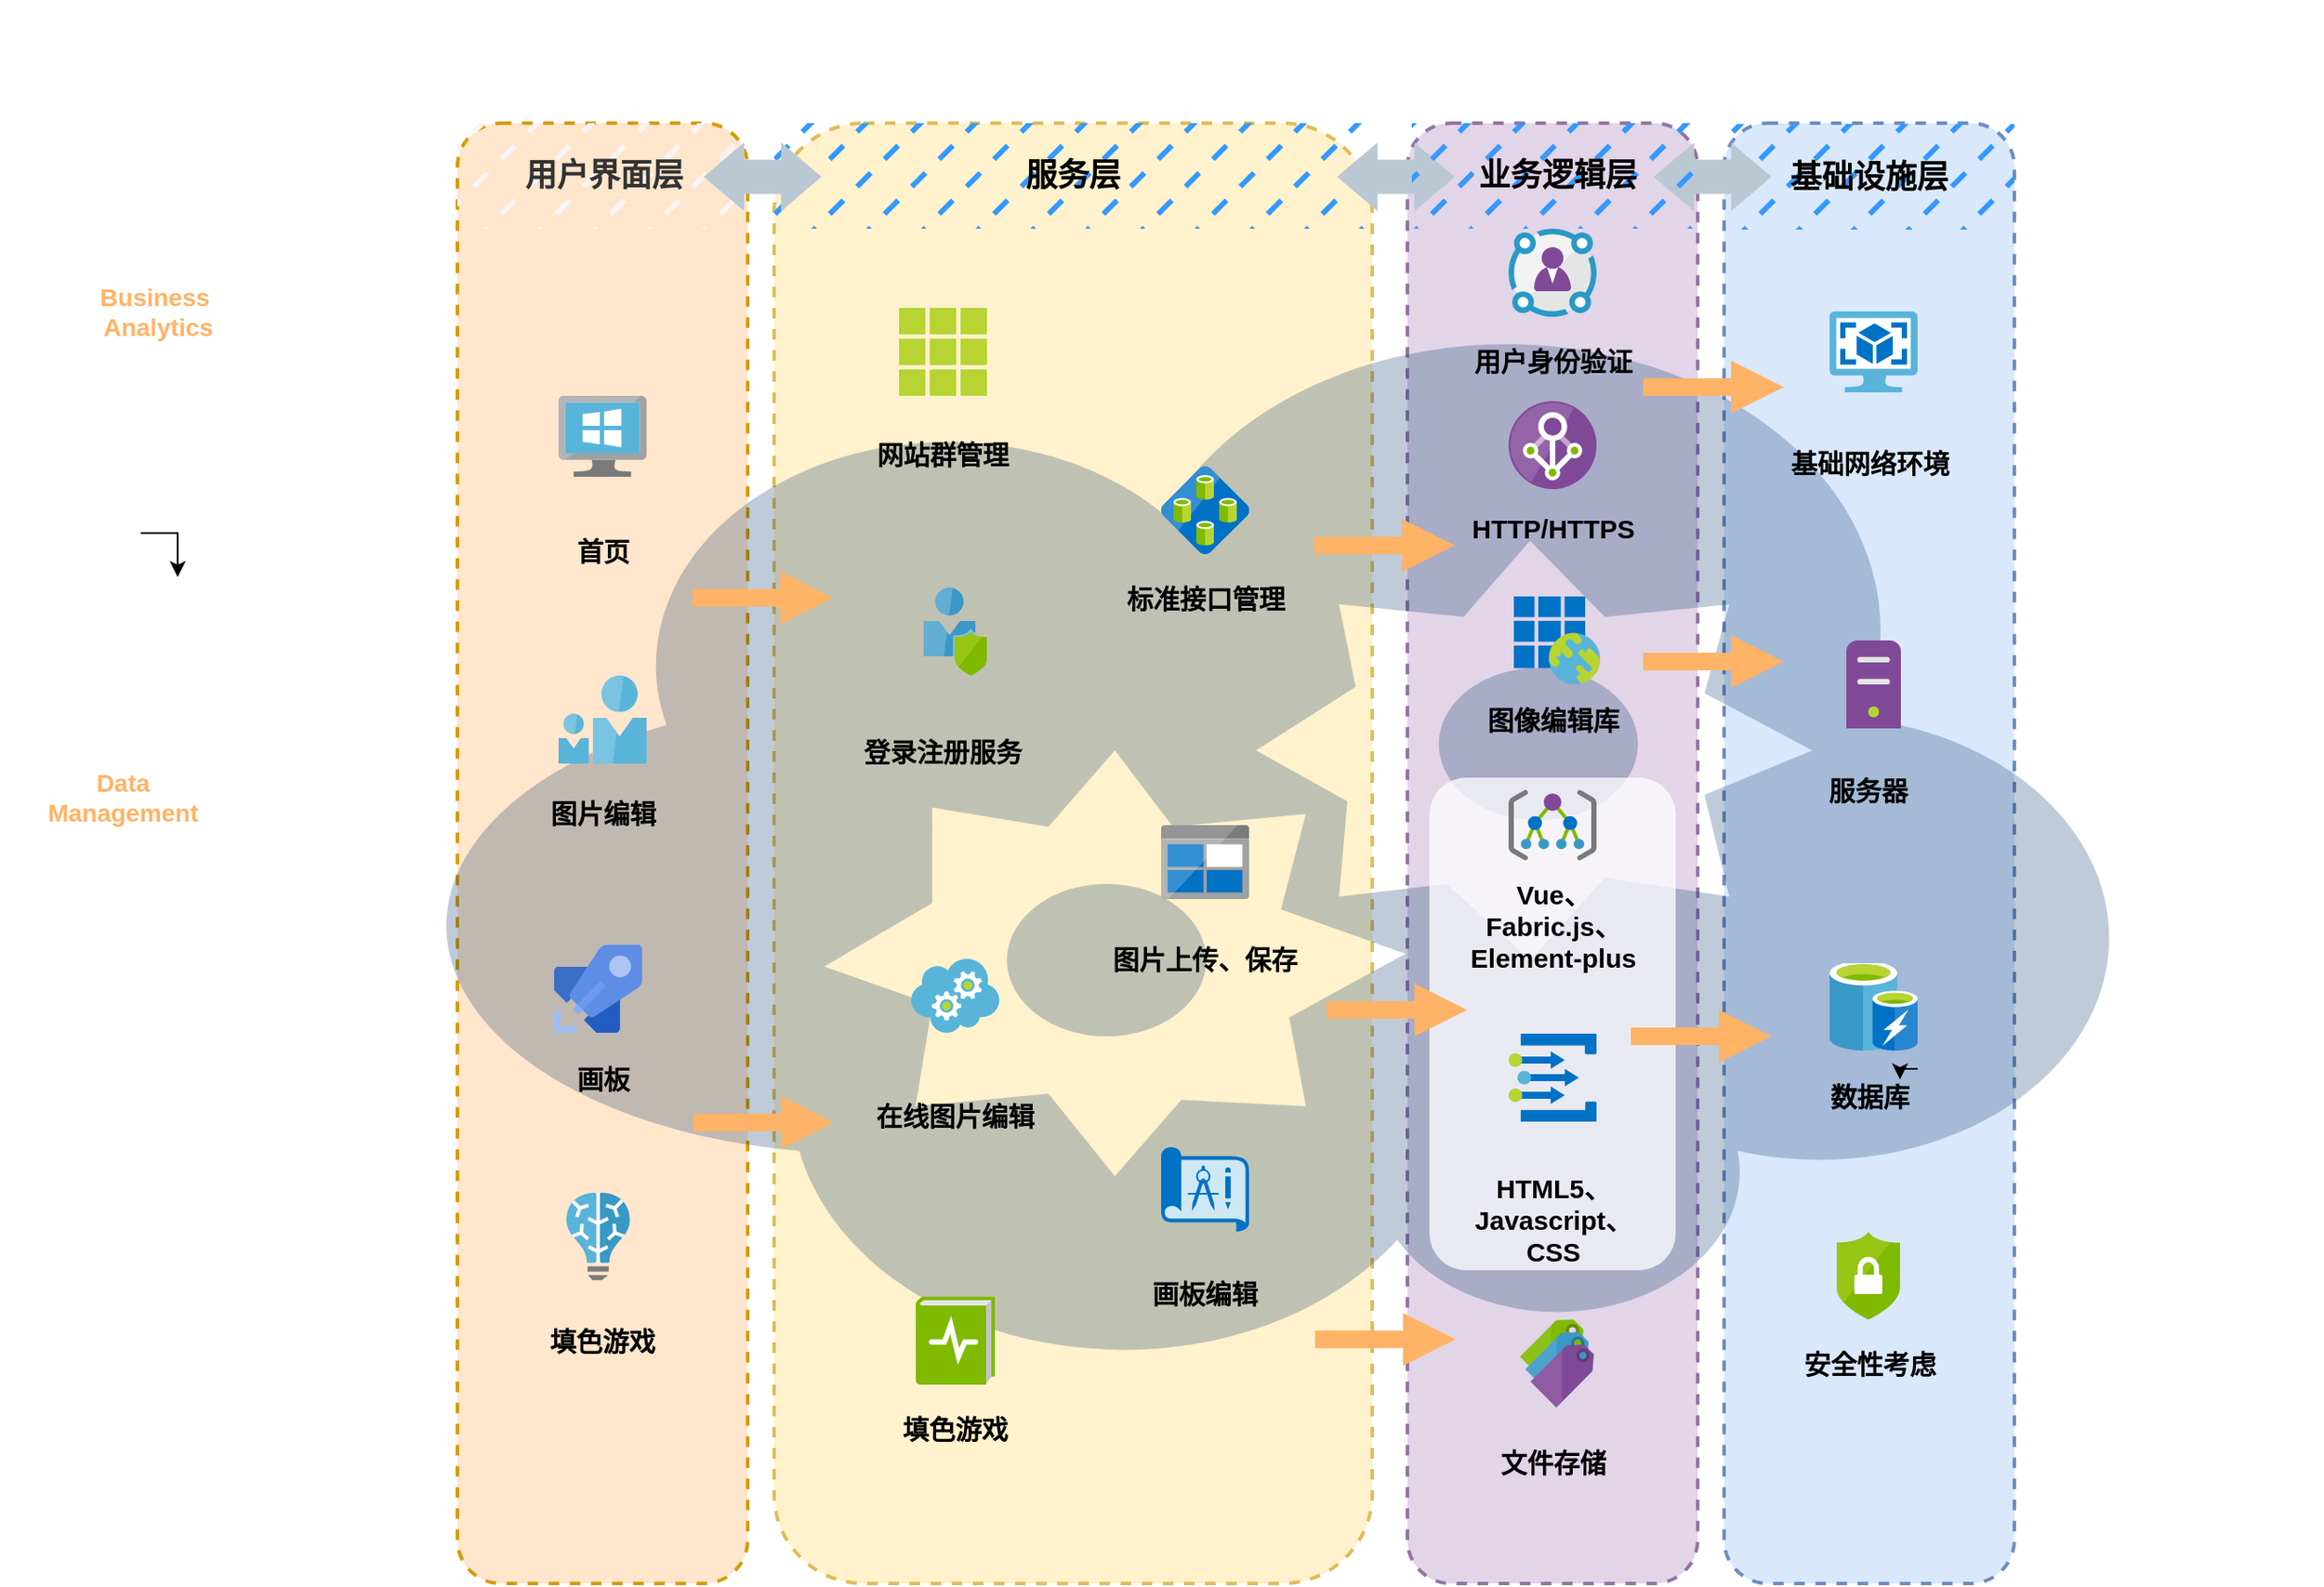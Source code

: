 <mxfile version="22.1.5" type="github">
  <diagram id="6a731a19-8d31-9384-78a2-239565b7b9f0" name="Page-1">
    <mxGraphModel dx="2646" dy="995" grid="1" gridSize="10" guides="1" tooltips="1" connect="1" arrows="1" fold="1" page="1" pageScale="1" pageWidth="1169" pageHeight="827" background="#ffffff" math="0" shadow="0">
      <root>
        <mxCell id="0" />
        <mxCell id="1" parent="0" />
        <mxCell id="2019" value="" style="rounded=1;whiteSpace=wrap;html=1;dashed=1;strokeColor=#d79b00;strokeWidth=2;fillColor=#ffe6cc;fontFamily=Verdana;fontSize=12;" parent="1" vertex="1">
          <mxGeometry x="40" y="120" width="165" height="830" as="geometry" />
        </mxCell>
        <mxCell id="2020" value="" style="rounded=1;whiteSpace=wrap;html=1;dashed=1;strokeColor=#dfbd58;strokeWidth=2;fillColor=#fff2cc;fontFamily=Verdana;fontSize=12;gradientColor=none;" parent="1" vertex="1">
          <mxGeometry x="220" y="120" width="340" height="830" as="geometry" />
        </mxCell>
        <mxCell id="2022" value="" style="rounded=1;whiteSpace=wrap;html=1;dashed=1;strokeColor=#9673a6;strokeWidth=2;fillColor=#e1d5e7;fontFamily=Verdana;fontSize=12;" parent="1" vertex="1">
          <mxGeometry x="580" y="120" width="165" height="830" as="geometry" />
        </mxCell>
        <mxCell id="2023" value="" style="rounded=1;whiteSpace=wrap;html=1;dashed=1;strokeColor=#6c8ebf;strokeWidth=2;fillColor=#dae8fc;fontFamily=Verdana;fontSize=12;" parent="1" vertex="1">
          <mxGeometry x="760" y="120" width="165" height="830" as="geometry" />
        </mxCell>
        <mxCell id="2025" value="用户界面层" style="html=1;dashed=1;strokeWidth=2;fontFamily=Helvetica;fontSize=18;fontStyle=1;fillColor=#f5f5f5;fontColor=#333333;strokeColor=none;fillStyle=dashed;" parent="1" vertex="1">
          <mxGeometry x="40" y="120" width="165" height="60" as="geometry" />
        </mxCell>
        <mxCell id="2026" value="服务层" style="whiteSpace=wrap;html=1;dashed=1;strokeColor=none;strokeWidth=2;fillColor=#3399FF;fontFamily=Helvetica;fontSize=18;fontColor=#000000;fontStyle=1;fillStyle=dashed;" parent="1" vertex="1">
          <mxGeometry x="220" y="120" width="340" height="60" as="geometry" />
        </mxCell>
        <mxCell id="2028" value="&lt;font&gt;基础设施层&lt;br&gt;&lt;/font&gt;" style="whiteSpace=wrap;html=1;dashed=1;strokeColor=none;strokeWidth=2;fillColor=#3399FF;fontFamily=Helvetica;fontSize=18;fontColor=#000000;fontStyle=1;fillStyle=dashed;" parent="1" vertex="1">
          <mxGeometry x="760" y="120.5" width="165" height="60" as="geometry" />
        </mxCell>
        <mxCell id="2031" value="" style="shape=mxgraph.arrows.two_way_arrow_horizontal;html=1;verticalLabelPosition=bottom;verticalAlign=top;strokeWidth=2;dashed=1;fontFamily=Verdana;fontSize=12;fillColor=#bac8d3;strokeColor=none;" parent="1" vertex="1">
          <mxGeometry x="180" y="131" width="67" height="39" as="geometry" />
        </mxCell>
        <mxCell id="2033" value="" style="shape=mxgraph.arrows.two_way_arrow_horizontal;html=1;verticalLabelPosition=bottom;verticalAlign=top;strokeWidth=2;strokeColor=none;dashed=1;fillColor=#bac8d3;fontFamily=Verdana;fontSize=12;" parent="1" vertex="1">
          <mxGeometry x="540" y="131" width="67" height="39" as="geometry" />
        </mxCell>
        <mxCell id="2034" value="" style="shape=mxgraph.arrows.two_way_arrow_horizontal;html=1;verticalLabelPosition=bottom;verticalAlign=top;strokeWidth=2;strokeColor=none;dashed=1;fillColor=#bac8d3;fontFamily=Verdana;fontSize=12;" parent="1" vertex="1">
          <mxGeometry x="720" y="131" width="67" height="39" as="geometry" />
        </mxCell>
        <mxCell id="2036" value="" style="verticalLabelPosition=bottom;html=1;verticalAlign=top;strokeColor=none;fillColor=#003366;shape=mxgraph.azure.cloud_service;dashed=1;fontFamily=Helvetica;fontSize=18;fontColor=#FFFFFF;opacity=25" parent="1" vertex="1">
          <mxGeometry x="20" y="225.5" width="970" height="600" as="geometry" />
        </mxCell>
        <mxCell id="2047" value="图片编辑网页系统架构图" style="text;html=1;strokeColor=none;fillColor=none;align=center;verticalAlign=middle;whiteSpace=wrap;overflow=hidden;dashed=1;fontSize=36;fontColor=#FFFFFF;fontFamily=Helvetica;fontStyle=1" parent="1" vertex="1">
          <mxGeometry x="40" y="50" width="1060" height="50" as="geometry" />
        </mxCell>
        <mxCell id="2048" value="Business&amp;nbsp;&lt;div&gt;Analytics&lt;/div&gt;" style="rounded=1;whiteSpace=wrap;html=1;dashed=1;strokeColor=none;strokeWidth=2;fillColor=#FFFFFF;fontFamily=Helvetica;fontSize=14;fontColor=#FFB366;opacity=75;verticalAlign=top;fontStyle=1" parent="1" vertex="1">
          <mxGeometry x="-200" y="204" width="140" height="260" as="geometry" />
        </mxCell>
        <mxCell id="2049" value="Data&lt;div&gt;Management&lt;/div&gt;" style="rounded=1;whiteSpace=wrap;html=1;dashed=1;strokeColor=none;strokeWidth=2;fillColor=#FFFFFF;fontFamily=Helvetica;fontSize=14;fontColor=#FFB366;opacity=75;verticalAlign=top;fontStyle=1" parent="1" vertex="1">
          <mxGeometry x="-220" y="480" width="140" height="320" as="geometry" />
        </mxCell>
        <mxCell id="2055" value="" style="rounded=1;whiteSpace=wrap;html=1;dashed=1;strokeColor=none;strokeWidth=2;fillColor=#FFFFFF;fontFamily=Helvetica;fontSize=14;fontColor=#FFB366;opacity=75;verticalAlign=top;fontStyle=1" parent="1" vertex="1">
          <mxGeometry x="592.5" y="492" width="140" height="280" as="geometry" />
        </mxCell>
        <mxCell id="2075" value="" style="arrow;html=1;endArrow=block;endFill=1;strokeColor=none;strokeWidth=4;fontFamily=Helvetica;fontSize=36;fontColor=#FFB366;fillColor=#FFB366;" parent="1" edge="1">
          <mxGeometry width="100" height="100" relative="1" as="geometry">
            <mxPoint x="173.5" y="389.75" as="sourcePoint" />
            <mxPoint x="253.5" y="389.75" as="targetPoint" />
            <Array as="points">
              <mxPoint x="226.5" y="416.75" />
            </Array>
          </mxGeometry>
        </mxCell>
        <mxCell id="2076" value="" style="arrow;html=1;endArrow=block;endFill=1;strokeColor=none;strokeWidth=4;fontFamily=Helvetica;fontSize=36;fontColor=#FFB366;fillColor=#FFB366;opacity=100" parent="1" edge="1">
          <mxGeometry width="100" height="100" relative="1" as="geometry">
            <mxPoint x="527.5" y="811.23" as="sourcePoint" />
            <mxPoint x="607.5" y="811.23" as="targetPoint" />
          </mxGeometry>
        </mxCell>
        <mxCell id="2077" value="" style="arrow;html=1;endArrow=block;endFill=1;strokeColor=none;strokeWidth=4;fontFamily=Helvetica;fontSize=36;fontColor=#FFB366;fillColor=#FFB366;" parent="1" edge="1">
          <mxGeometry width="100" height="100" relative="1" as="geometry">
            <mxPoint x="527" y="360" as="sourcePoint" />
            <mxPoint x="607" y="360" as="targetPoint" />
          </mxGeometry>
        </mxCell>
        <mxCell id="2078" value="" style="arrow;html=1;endArrow=block;endFill=1;strokeColor=none;strokeWidth=4;fontFamily=Helvetica;fontSize=36;fontColor=#FFB366;fillColor=#FFB366;" parent="1" edge="1">
          <mxGeometry width="100" height="100" relative="1" as="geometry">
            <mxPoint x="714" y="426" as="sourcePoint" />
            <mxPoint x="794" y="426" as="targetPoint" />
          </mxGeometry>
        </mxCell>
        <mxCell id="2079" value="" style="arrow;html=1;endArrow=block;endFill=1;strokeColor=none;strokeWidth=4;fontFamily=Helvetica;fontSize=36;fontColor=#FFB366;fillColor=#FFB366;" parent="1" edge="1">
          <mxGeometry width="100" height="100" relative="1" as="geometry">
            <mxPoint x="714" y="270" as="sourcePoint" />
            <mxPoint x="794" y="270" as="targetPoint" />
          </mxGeometry>
        </mxCell>
        <mxCell id="2082" value="" style="arrow;html=1;endArrow=block;endFill=1;strokeColor=none;strokeWidth=4;fontFamily=Helvetica;fontSize=36;fontColor=#FFB366;fillColor=#FFB366;" parent="1" edge="1">
          <mxGeometry width="100" height="100" relative="1" as="geometry">
            <mxPoint x="707" y="639" as="sourcePoint" />
            <mxPoint x="787" y="639" as="targetPoint" />
          </mxGeometry>
        </mxCell>
        <mxCell id="2083" value="" style="arrow;html=1;endArrow=block;endFill=1;strokeColor=none;strokeWidth=4;fontFamily=Helvetica;fontSize=36;fontColor=#FFB366;fillColor=#FFB366;" parent="1" edge="1">
          <mxGeometry width="100" height="100" relative="1" as="geometry">
            <mxPoint x="534" y="624" as="sourcePoint" />
            <mxPoint x="614" y="624" as="targetPoint" />
          </mxGeometry>
        </mxCell>
        <mxCell id="2085" value="" style="arrow;html=1;endArrow=block;endFill=1;strokeColor=none;strokeWidth=4;fontFamily=Helvetica;fontSize=36;fontColor=#FFB366;fillColor=#FFB366;" parent="1" edge="1">
          <mxGeometry width="100" height="100" relative="1" as="geometry">
            <mxPoint x="174" y="688" as="sourcePoint" />
            <mxPoint x="254" y="688" as="targetPoint" />
          </mxGeometry>
        </mxCell>
        <mxCell id="R0gJPb8_KW4znSFNueRb-2094" value="" style="image;sketch=0;aspect=fixed;html=1;points=[];align=center;fontSize=12;image=img/lib/mscae/VirtualMachineWindows.svg;fontStyle=0" vertex="1" parent="1">
          <mxGeometry x="97.5" y="275" width="50" height="46" as="geometry" />
        </mxCell>
        <mxCell id="R0gJPb8_KW4znSFNueRb-2097" value="" style="image;sketch=0;aspect=fixed;html=1;points=[];align=center;fontSize=12;image=img/lib/mscae/Two_User_Icon.svg;" vertex="1" parent="1">
          <mxGeometry x="97.5" y="434" width="50" height="50" as="geometry" />
        </mxCell>
        <mxCell id="R0gJPb8_KW4znSFNueRb-2098" value="" style="image;sketch=0;aspect=fixed;html=1;points=[];align=center;fontSize=12;image=img/lib/mscae/Azure_Pipelines.svg;" vertex="1" parent="1">
          <mxGeometry x="95" y="587" width="50" height="50" as="geometry" />
        </mxCell>
        <mxCell id="R0gJPb8_KW4znSFNueRb-2099" value="" style="image;sketch=0;aspect=fixed;html=1;points=[];align=center;fontSize=12;image=img/lib/mscae/Batch_AI.svg;" vertex="1" parent="1">
          <mxGeometry x="102" y="727.75" width="36" height="50" as="geometry" />
        </mxCell>
        <mxCell id="R0gJPb8_KW4znSFNueRb-2100" value="&lt;h3 style=&quot;font-size: 15px;&quot;&gt;首页&lt;/h3&gt;" style="text;strokeColor=none;align=center;fillColor=none;html=1;verticalAlign=middle;whiteSpace=wrap;rounded=0;" vertex="1" parent="1">
          <mxGeometry x="92.5" y="348" width="60" height="30" as="geometry" />
        </mxCell>
        <mxCell id="R0gJPb8_KW4znSFNueRb-2101" value="&lt;h3 style=&quot;font-size: 15px;&quot;&gt;图片编辑&lt;/h3&gt;" style="text;strokeColor=none;align=center;fillColor=none;html=1;verticalAlign=middle;whiteSpace=wrap;rounded=0;" vertex="1" parent="1">
          <mxGeometry x="77.5" y="499" width="90" height="26" as="geometry" />
        </mxCell>
        <mxCell id="R0gJPb8_KW4znSFNueRb-2102" value="&lt;h3 style=&quot;font-size: 15px;&quot;&gt;画板&lt;/h3&gt;" style="text;strokeColor=none;align=center;fillColor=none;html=1;verticalAlign=middle;whiteSpace=wrap;rounded=0;" vertex="1" parent="1">
          <mxGeometry x="92.5" y="647.5" width="60" height="30" as="geometry" />
        </mxCell>
        <mxCell id="R0gJPb8_KW4znSFNueRb-2103" value="&lt;h3 style=&quot;font-size: 15px;&quot;&gt;填色游戏&lt;/h3&gt;" style="text;strokeColor=none;align=center;fillColor=none;html=1;verticalAlign=middle;whiteSpace=wrap;rounded=0;" vertex="1" parent="1">
          <mxGeometry x="75" y="797" width="95" height="30" as="geometry" />
        </mxCell>
        <mxCell id="R0gJPb8_KW4znSFNueRb-2107" value="&lt;h3 style=&quot;font-size: 15px;&quot;&gt;标准接口管理&lt;/h3&gt;" style="text;strokeColor=none;align=center;fillColor=none;html=1;verticalAlign=middle;whiteSpace=wrap;rounded=0;" vertex="1" parent="1">
          <mxGeometry x="418.5" y="365.25" width="93" height="48.75" as="geometry" />
        </mxCell>
        <mxCell id="R0gJPb8_KW4znSFNueRb-2108" value="&lt;h3 style=&quot;font-size: 15px;&quot;&gt;网站群管理&lt;/h3&gt;" style="text;strokeColor=none;align=center;fillColor=none;html=1;verticalAlign=middle;whiteSpace=wrap;rounded=0;" vertex="1" parent="1">
          <mxGeometry x="261" y="288" width="110" height="40" as="geometry" />
        </mxCell>
        <mxCell id="R0gJPb8_KW4znSFNueRb-2109" value="&lt;h3 style=&quot;font-size: 15px;&quot;&gt;登录注册服务&lt;/h3&gt;" style="text;strokeColor=none;align=center;fillColor=none;html=1;verticalAlign=middle;whiteSpace=wrap;rounded=0;" vertex="1" parent="1">
          <mxGeometry x="261" y="462" width="110" height="30" as="geometry" />
        </mxCell>
        <mxCell id="R0gJPb8_KW4znSFNueRb-2110" value="&lt;h3 style=&quot;font-size: 15px;&quot;&gt;图片上传、保存&lt;/h3&gt;" style="text;strokeColor=none;align=center;fillColor=none;html=1;verticalAlign=middle;whiteSpace=wrap;rounded=0;" vertex="1" parent="1">
          <mxGeometry x="410" y="580" width="110" height="30" as="geometry" />
        </mxCell>
        <mxCell id="R0gJPb8_KW4znSFNueRb-2112" value="&lt;h3 style=&quot;font-size: 15px;&quot;&gt;在线图片编辑&lt;/h3&gt;" style="text;strokeColor=none;align=center;fillColor=none;html=1;verticalAlign=middle;whiteSpace=wrap;rounded=0;" vertex="1" parent="1">
          <mxGeometry x="268" y="669" width="110" height="30" as="geometry" />
        </mxCell>
        <mxCell id="R0gJPb8_KW4znSFNueRb-2113" value="&lt;h3 style=&quot;font-size: 15px;&quot;&gt;画板编辑&lt;/h3&gt;" style="text;strokeColor=none;align=center;fillColor=none;html=1;verticalAlign=middle;whiteSpace=wrap;rounded=0;" vertex="1" parent="1">
          <mxGeometry x="410" y="770" width="110" height="30" as="geometry" />
        </mxCell>
        <mxCell id="R0gJPb8_KW4znSFNueRb-2114" value="&lt;h3 style=&quot;font-size: 15px;&quot;&gt;填色游戏&lt;/h3&gt;" style="text;strokeColor=none;align=center;fillColor=none;html=1;verticalAlign=middle;whiteSpace=wrap;rounded=0;" vertex="1" parent="1">
          <mxGeometry x="268" y="847" width="110" height="30" as="geometry" />
        </mxCell>
        <mxCell id="R0gJPb8_KW4znSFNueRb-2115" style="edgeStyle=orthogonalEdgeStyle;rounded=0;orthogonalLoop=1;jettySize=auto;html=1;exitX=0;exitY=0.5;exitDx=0;exitDy=0;exitPerimeter=0;entryX=0.42;entryY=1;entryDx=0;entryDy=0;entryPerimeter=0;" edge="1" parent="1">
          <mxGeometry relative="1" as="geometry">
            <mxPoint x="-140" y="353" as="sourcePoint" />
            <mxPoint x="-119" y="378" as="targetPoint" />
          </mxGeometry>
        </mxCell>
        <mxCell id="R0gJPb8_KW4znSFNueRb-2116" value="&lt;h3 style=&quot;font-size: 15px;&quot;&gt;用户身份验证&lt;/h3&gt;" style="text;strokeColor=none;align=center;fillColor=none;html=1;verticalAlign=middle;whiteSpace=wrap;rounded=0;" vertex="1" parent="1">
          <mxGeometry x="607.5" y="240" width="110" height="30" as="geometry" />
        </mxCell>
        <mxCell id="R0gJPb8_KW4znSFNueRb-2117" value="&lt;h3 style=&quot;font-size: 15px;&quot;&gt;HTTP/HTTPS&lt;/h3&gt;" style="text;strokeColor=none;align=center;fillColor=none;html=1;verticalAlign=middle;whiteSpace=wrap;rounded=0;" vertex="1" parent="1">
          <mxGeometry x="607.5" y="335.25" width="110" height="30" as="geometry" />
        </mxCell>
        <mxCell id="R0gJPb8_KW4znSFNueRb-2118" value="&lt;h3 style=&quot;font-size: 15px;&quot;&gt;图像编辑库&lt;/h3&gt;" style="text;strokeColor=none;align=center;fillColor=none;html=1;verticalAlign=middle;whiteSpace=wrap;rounded=0;" vertex="1" parent="1">
          <mxGeometry x="607.5" y="444" width="110" height="30" as="geometry" />
        </mxCell>
        <mxCell id="R0gJPb8_KW4znSFNueRb-2120" value="&lt;h3 style=&quot;font-size: 15px;&quot;&gt;Vue、Fabric.js、Element-plus&lt;/h3&gt;" style="text;strokeColor=none;align=center;fillColor=none;html=1;verticalAlign=middle;whiteSpace=wrap;rounded=0;" vertex="1" parent="1">
          <mxGeometry x="607.5" y="561" width="110" height="30" as="geometry" />
        </mxCell>
        <mxCell id="R0gJPb8_KW4znSFNueRb-2123" value="&lt;h3 style=&quot;font-size: 15px;&quot;&gt;HTML5、Javascript、CSS&lt;/h3&gt;" style="text;strokeColor=none;align=center;fillColor=none;html=1;verticalAlign=middle;whiteSpace=wrap;rounded=0;" vertex="1" parent="1">
          <mxGeometry x="607.5" y="727.75" width="110" height="30" as="geometry" />
        </mxCell>
        <mxCell id="R0gJPb8_KW4znSFNueRb-2124" value="&lt;h3 style=&quot;font-size: 15px;&quot;&gt;文件存储&lt;/h3&gt;" style="text;strokeColor=none;align=center;fillColor=none;html=1;verticalAlign=middle;whiteSpace=wrap;rounded=0;" vertex="1" parent="1">
          <mxGeometry x="607.5" y="866" width="110" height="30" as="geometry" />
        </mxCell>
        <mxCell id="R0gJPb8_KW4znSFNueRb-2125" value="&lt;h3 style=&quot;font-size: 15px;&quot;&gt;基础网络环境&lt;/h3&gt;" style="text;strokeColor=none;align=center;fillColor=none;html=1;verticalAlign=middle;whiteSpace=wrap;rounded=0;" vertex="1" parent="1">
          <mxGeometry x="787.5" y="298" width="110" height="30" as="geometry" />
        </mxCell>
        <mxCell id="R0gJPb8_KW4znSFNueRb-2126" value="&lt;h3 style=&quot;font-size: 15px;&quot;&gt;服务器&lt;/h3&gt;" style="text;strokeColor=none;align=center;fillColor=none;html=1;verticalAlign=middle;whiteSpace=wrap;rounded=0;" vertex="1" parent="1">
          <mxGeometry x="787" y="484" width="110" height="30" as="geometry" />
        </mxCell>
        <mxCell id="R0gJPb8_KW4znSFNueRb-2128" value="&lt;h3 style=&quot;font-size: 15px;&quot;&gt;数据库&lt;/h3&gt;" style="text;strokeColor=none;align=center;fillColor=none;html=1;verticalAlign=middle;whiteSpace=wrap;rounded=0;" vertex="1" parent="1">
          <mxGeometry x="787.5" y="657.5" width="110" height="30" as="geometry" />
        </mxCell>
        <mxCell id="R0gJPb8_KW4znSFNueRb-2129" value="&lt;h3 style=&quot;font-size: 15px;&quot;&gt;安全性考虑&lt;/h3&gt;" style="text;strokeColor=none;align=center;fillColor=none;html=1;verticalAlign=middle;whiteSpace=wrap;rounded=0;" vertex="1" parent="1">
          <mxGeometry x="787.5" y="810" width="110" height="30" as="geometry" />
        </mxCell>
        <mxCell id="R0gJPb8_KW4znSFNueRb-2134" style="edgeStyle=orthogonalEdgeStyle;rounded=0;orthogonalLoop=1;jettySize=auto;html=1;exitX=0.75;exitY=0;exitDx=0;exitDy=0;entryX=0.659;entryY=0.2;entryDx=0;entryDy=0;entryPerimeter=0;" edge="1" parent="1" source="R0gJPb8_KW4znSFNueRb-2128" target="R0gJPb8_KW4znSFNueRb-2128">
          <mxGeometry relative="1" as="geometry" />
        </mxCell>
        <mxCell id="R0gJPb8_KW4znSFNueRb-2137" value="" style="image;sketch=0;aspect=fixed;html=1;points=[];align=center;fontSize=12;image=img/lib/mscae/Grid3x3.svg;" vertex="1" parent="1">
          <mxGeometry x="291" y="225" width="50" height="50" as="geometry" />
        </mxCell>
        <mxCell id="R0gJPb8_KW4znSFNueRb-2138" value="" style="image;sketch=0;aspect=fixed;html=1;points=[];align=center;fontSize=12;image=img/lib/mscae/Elastic_Database_Pools.svg;" vertex="1" parent="1">
          <mxGeometry x="440" y="315" width="50" height="50" as="geometry" />
        </mxCell>
        <mxCell id="R0gJPb8_KW4znSFNueRb-2139" value="" style="image;sketch=0;aspect=fixed;html=1;points=[];align=center;fontSize=12;image=img/lib/mscae/User_Privacy.svg;" vertex="1" parent="1">
          <mxGeometry x="305" y="384" width="36" height="50" as="geometry" />
        </mxCell>
        <mxCell id="R0gJPb8_KW4znSFNueRb-2141" value="" style="image;sketch=0;aspect=fixed;html=1;points=[];align=center;fontSize=12;image=img/lib/mscae/BlobBlock.svg;" vertex="1" parent="1">
          <mxGeometry x="440" y="519" width="50" height="42" as="geometry" />
        </mxCell>
        <mxCell id="R0gJPb8_KW4znSFNueRb-2142" value="" style="image;sketch=0;aspect=fixed;html=1;points=[];align=center;fontSize=12;image=img/lib/mscae/Cloud_Services_Classic.svg;" vertex="1" parent="1">
          <mxGeometry x="298" y="595" width="50" height="42" as="geometry" />
        </mxCell>
        <mxCell id="R0gJPb8_KW4znSFNueRb-2147" value="" style="image;sketch=0;aspect=fixed;html=1;points=[];align=center;fontSize=12;image=img/lib/mscae/Blueprints.svg;" vertex="1" parent="1">
          <mxGeometry x="440" y="702" width="50" height="48" as="geometry" />
        </mxCell>
        <mxCell id="R0gJPb8_KW4znSFNueRb-2148" value="" style="image;sketch=0;aspect=fixed;html=1;points=[];align=center;fontSize=12;image=img/lib/mscae/LogDiagnostics.svg;" vertex="1" parent="1">
          <mxGeometry x="300.5" y="787" width="45" height="50" as="geometry" />
        </mxCell>
        <mxCell id="R0gJPb8_KW4znSFNueRb-2149" value="" style="image;sketch=0;aspect=fixed;html=1;points=[];align=center;fontSize=12;image=img/lib/mscae/Security_Center.svg;" vertex="1" parent="1">
          <mxGeometry x="824" y="750" width="36" height="50" as="geometry" />
        </mxCell>
        <mxCell id="R0gJPb8_KW4znSFNueRb-2150" value="" style="image;sketch=0;aspect=fixed;html=1;points=[];align=center;fontSize=12;image=img/lib/mscae/Identity_Governance.svg;" vertex="1" parent="1">
          <mxGeometry x="637.5" y="180" width="50" height="50" as="geometry" />
        </mxCell>
        <mxCell id="R0gJPb8_KW4znSFNueRb-2151" value="" style="image;sketch=0;aspect=fixed;html=1;points=[];align=center;fontSize=12;image=img/lib/mscae/Azure_AD_Privileged_Identity_Management.svg;" vertex="1" parent="1">
          <mxGeometry x="637.5" y="278" width="50" height="50" as="geometry" />
        </mxCell>
        <mxCell id="R0gJPb8_KW4znSFNueRb-2152" value="" style="image;sketch=0;aspect=fixed;html=1;points=[];align=center;fontSize=12;image=img/lib/mscae/Enterprise_Applications.svg;" vertex="1" parent="1">
          <mxGeometry x="640.5" y="389" width="49" height="50" as="geometry" />
        </mxCell>
        <mxCell id="R0gJPb8_KW4znSFNueRb-2153" value="" style="image;sketch=0;aspect=fixed;html=1;points=[];align=center;fontSize=12;image=img/lib/mscae/Event_Grid_Topics.svg;" vertex="1" parent="1">
          <mxGeometry x="637.5" y="637.5" width="50" height="50" as="geometry" />
        </mxCell>
        <mxCell id="R0gJPb8_KW4znSFNueRb-2155" value="" style="image;sketch=0;aspect=fixed;html=1;points=[];align=center;fontSize=12;image=img/lib/mscae/Tags.svg;" vertex="1" parent="1">
          <mxGeometry x="644" y="800" width="42" height="50" as="geometry" />
        </mxCell>
        <mxCell id="R0gJPb8_KW4znSFNueRb-2156" value="" style="image;sketch=0;aspect=fixed;html=1;points=[];align=center;fontSize=12;image=img/lib/mscae/Management_Groups.svg;" vertex="1" parent="1">
          <mxGeometry x="637.5" y="499" width="50" height="40" as="geometry" />
        </mxCell>
        <mxCell id="R0gJPb8_KW4znSFNueRb-2159" value="" style="image;sketch=0;aspect=fixed;html=1;points=[];align=center;fontSize=12;image=img/lib/mscae/Cache_including_Redis.svg;" vertex="1" parent="1">
          <mxGeometry x="820" y="597.5" width="50" height="50" as="geometry" />
        </mxCell>
        <mxCell id="R0gJPb8_KW4znSFNueRb-2160" value="" style="image;sketch=0;aspect=fixed;html=1;points=[];align=center;fontSize=12;image=img/lib/mscae/Non_Azure_Machine.svg;" vertex="1" parent="1">
          <mxGeometry x="829.5" y="414" width="31" height="50" as="geometry" />
        </mxCell>
        <mxCell id="R0gJPb8_KW4znSFNueRb-2162" value="" style="image;sketch=0;aspect=fixed;html=1;points=[];align=center;fontSize=12;image=img/lib/mscae/OS_Images_Classic.svg;" vertex="1" parent="1">
          <mxGeometry x="820" y="227" width="50" height="46" as="geometry" />
        </mxCell>
        <mxCell id="R0gJPb8_KW4znSFNueRb-2163" value="&lt;font&gt;业务逻辑层&lt;br&gt;&lt;/font&gt;" style="whiteSpace=wrap;html=1;dashed=1;strokeColor=none;strokeWidth=2;fillColor=#3399FF;fontFamily=Helvetica;fontSize=18;fontColor=#000000;fontStyle=1;fillStyle=dashed;" vertex="1" parent="1">
          <mxGeometry x="582.5" y="120" width="165" height="60" as="geometry" />
        </mxCell>
      </root>
    </mxGraphModel>
  </diagram>
</mxfile>
